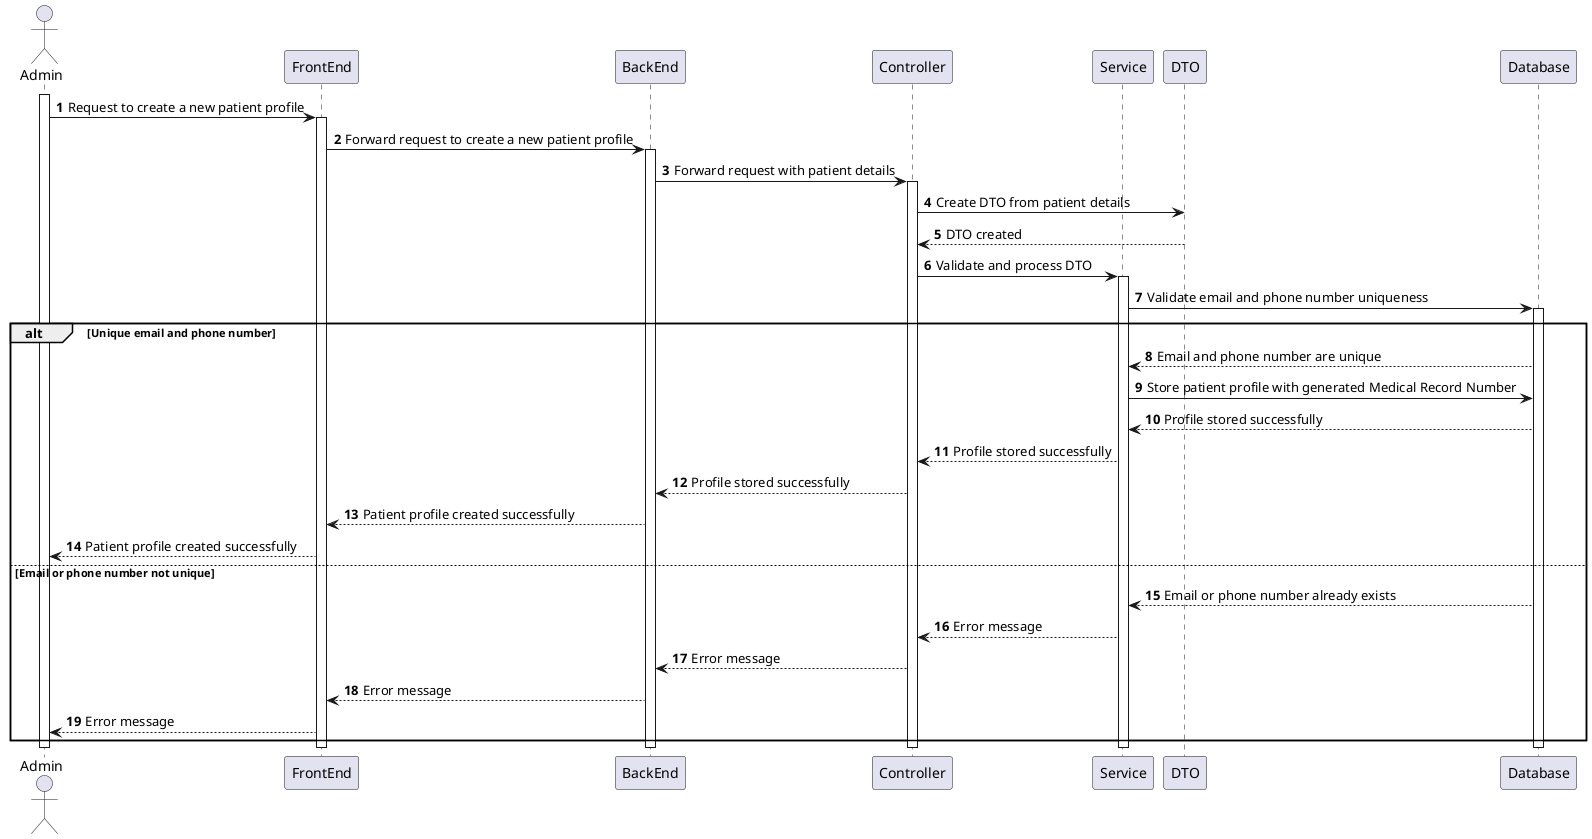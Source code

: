 ﻿@startuml
'https://plantuml.com/sequence-diagram

autonumber
actor Admin as admin
participant "FrontEnd" as front
participant "BackEnd" as back
participant "Controller" as ctrl
participant "Service" as svc
participant "DTO" as dto
participant "Database" as db

activate admin
admin -> front: Request to create a new patient profile

activate front
front -> back: Forward request to create a new patient profile

activate back
back -> ctrl: Forward request with patient details

activate ctrl
ctrl -> dto: Create DTO from patient details
dto --> ctrl: DTO created

ctrl -> svc: Validate and process DTO

activate svc
svc -> db: Validate email and phone number uniqueness
activate db

alt Unique email and phone number
  db --> svc: Email and phone number are unique
  svc -> db: Store patient profile with generated Medical Record Number
  db --> svc: Profile stored successfully
  svc --> ctrl: Profile stored successfully
  ctrl --> back: Profile stored successfully
  back --> front: Patient profile created successfully
  front --> admin: Patient profile created successfully
else Email or phone number not unique
  db --> svc: Email or phone number already exists
  svc --> ctrl: Error message
  ctrl --> back: Error message
  back --> front: Error message
  front --> admin: Error message
end

deactivate db
deactivate svc
deactivate ctrl
deactivate back
deactivate front
deactivate admin

@enduml